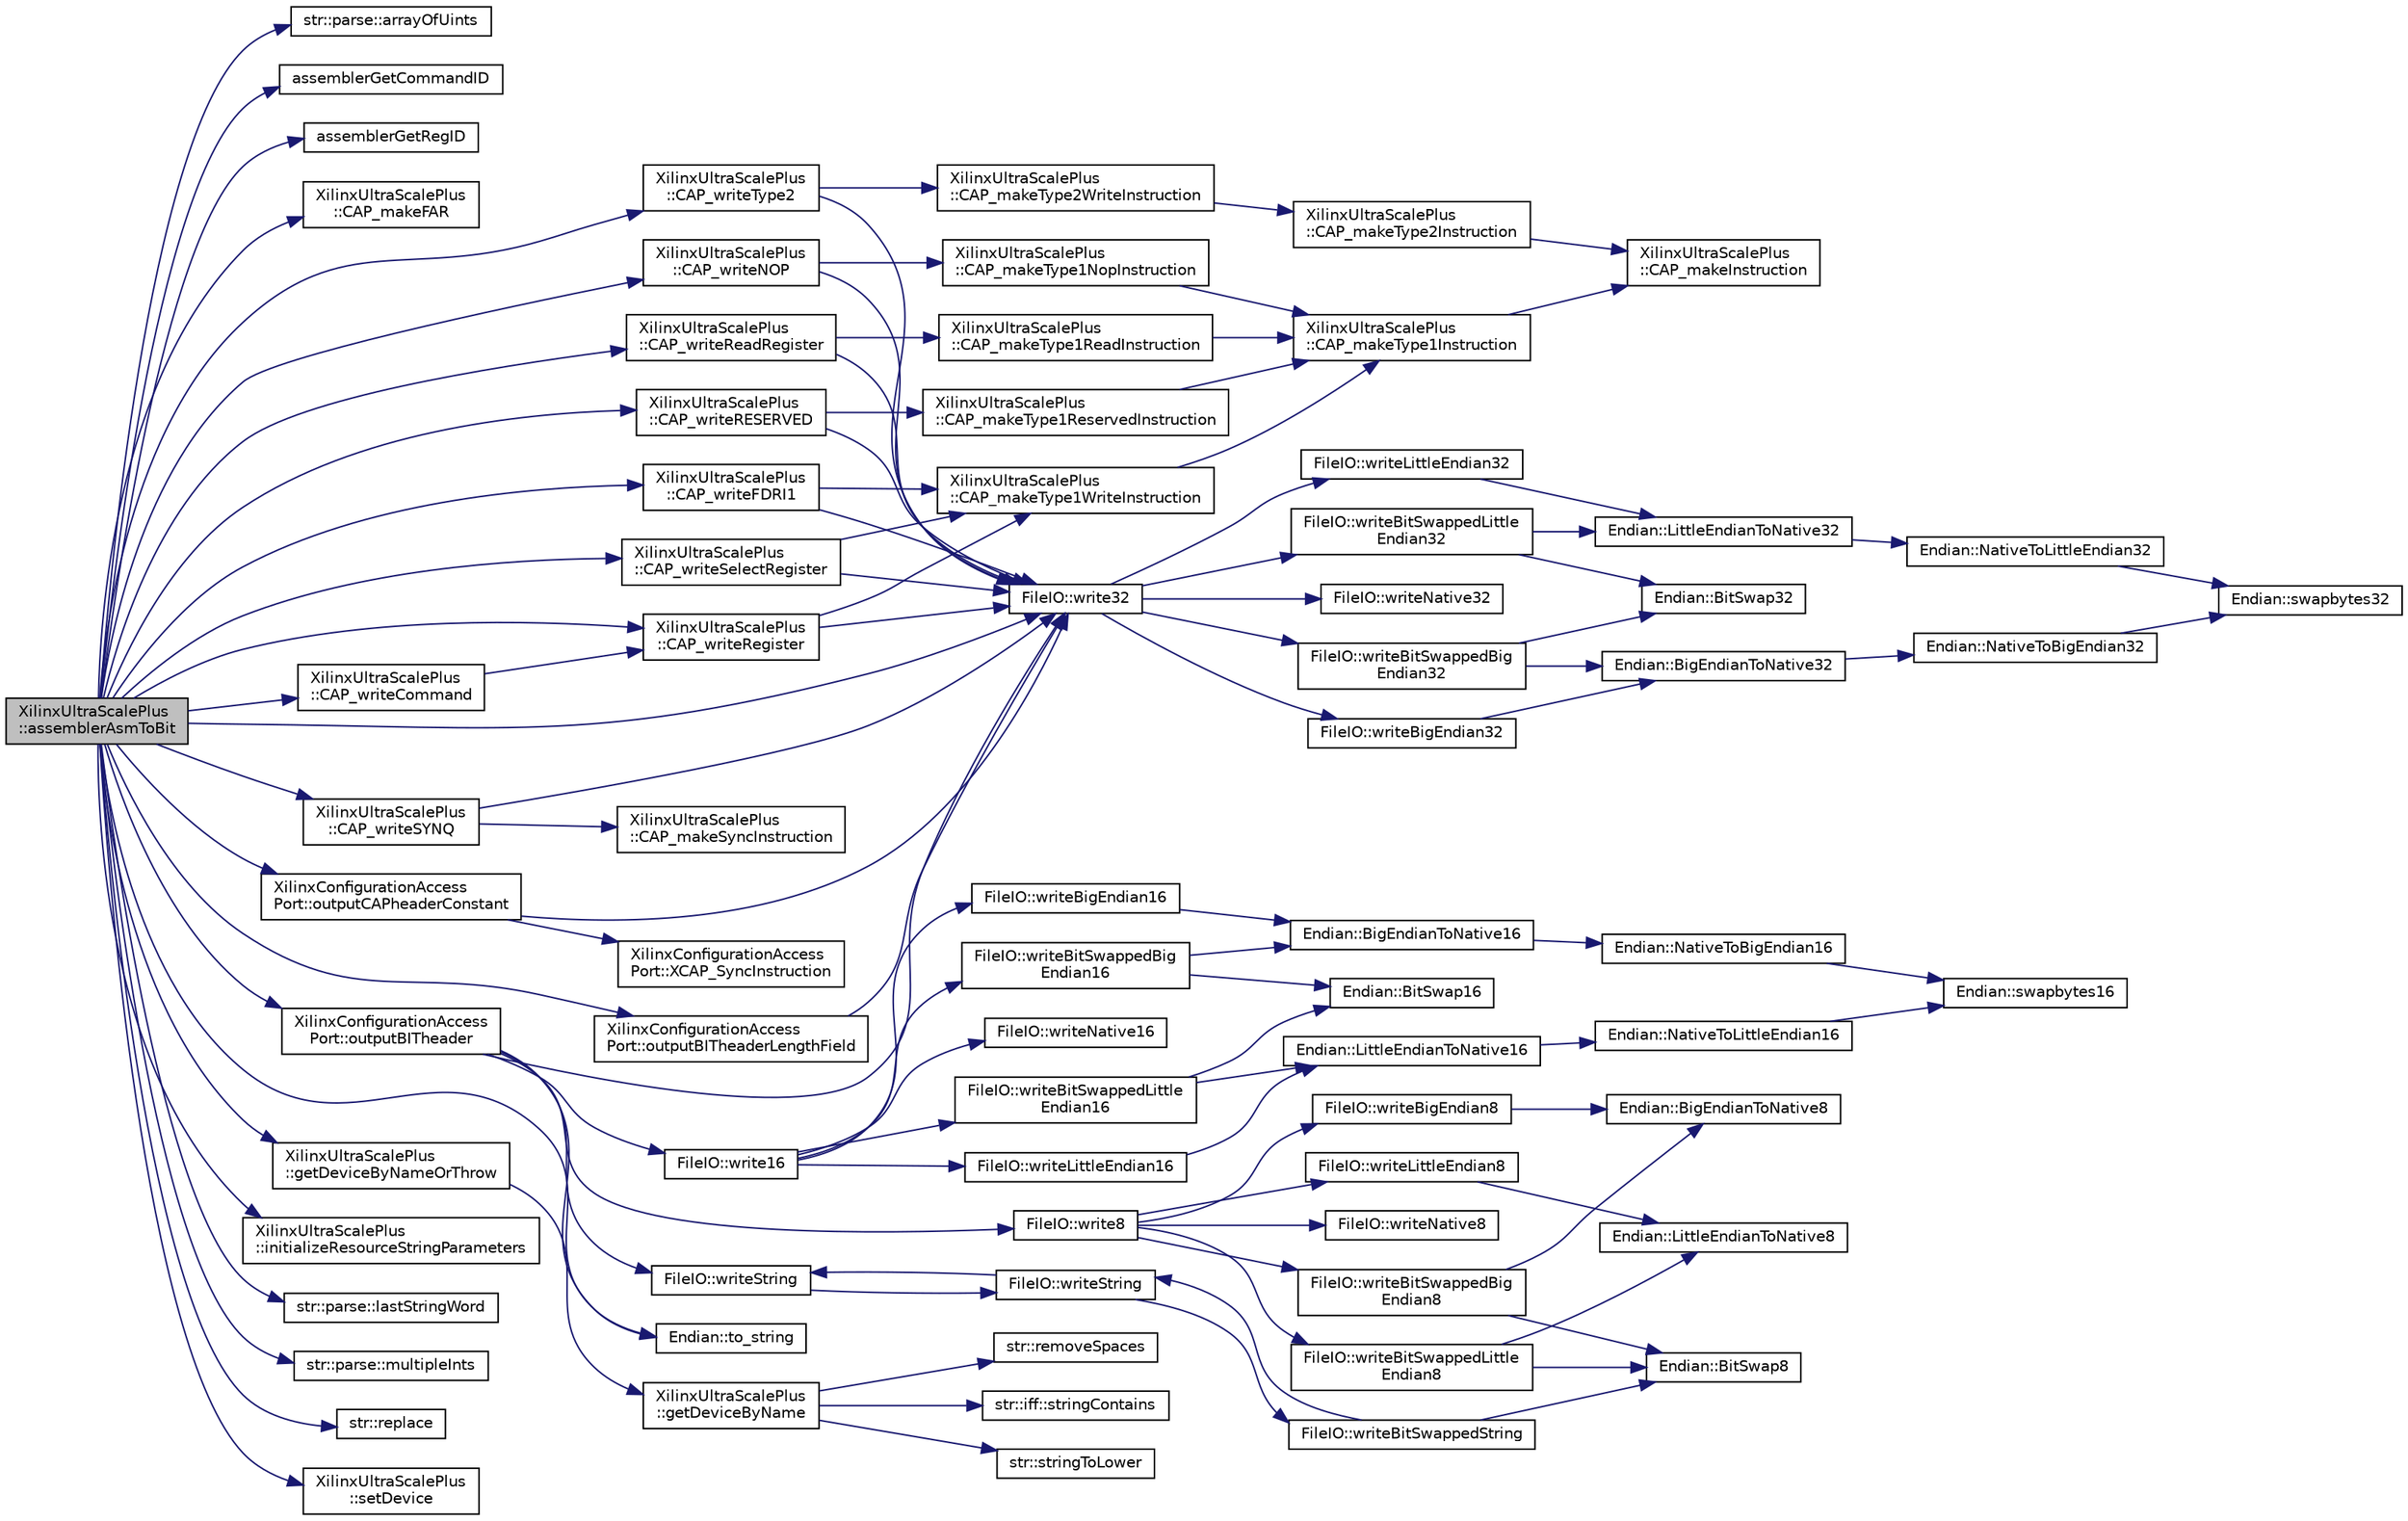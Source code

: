digraph "XilinxUltraScalePlus::assemblerAsmToBit"
{
 // INTERACTIVE_SVG=YES
 // LATEX_PDF_SIZE
  edge [fontname="Helvetica",fontsize="10",labelfontname="Helvetica",labelfontsize="10"];
  node [fontname="Helvetica",fontsize="10",shape=record];
  rankdir="LR";
  Node1 [label="XilinxUltraScalePlus\l::assemblerAsmToBit",height=0.2,width=0.4,color="black", fillcolor="grey75", style="filled", fontcolor="black",tooltip=" "];
  Node1 -> Node2 [color="midnightblue",fontsize="10",style="solid",fontname="Helvetica"];
  Node2 [label="str::parse::arrayOfUints",height=0.2,width=0.4,color="black", fillcolor="white", style="filled",URL="$namespacestr_1_1parse.html#a48c24485efe37008aa232b54b4f8a402",tooltip="Removes all string words from a given string s and returns the parsed arrsize number of integers into..."];
  Node1 -> Node3 [color="midnightblue",fontsize="10",style="solid",fontname="Helvetica"];
  Node3 [label="assemblerGetCommandID",height=0.2,width=0.4,color="black", fillcolor="white", style="filled",URL="$XilinxUltraScalePlusAssembler_8cpp.html#ae8cc199e036d96825538352edaa749b4",tooltip=" "];
  Node1 -> Node4 [color="midnightblue",fontsize="10",style="solid",fontname="Helvetica"];
  Node4 [label="assemblerGetRegID",height=0.2,width=0.4,color="black", fillcolor="white", style="filled",URL="$XilinxUltraScalePlusAssembler_8cpp.html#aaabf03c45cd301e3ef34ca6f613801da",tooltip=" "];
  Node1 -> Node5 [color="midnightblue",fontsize="10",style="solid",fontname="Helvetica"];
  Node5 [label="XilinxUltraScalePlus\l::CAP_makeFAR",height=0.2,width=0.4,color="black", fillcolor="white", style="filled",URL="$classXilinxUltraScalePlus.html#a6b586b32bc3cf8db3f2e045e43616031",tooltip="Parse blockType, rowAddress, columnAddress, and minorAddress. Generate and return Frame Address Regis..."];
  Node1 -> Node6 [color="midnightblue",fontsize="10",style="solid",fontname="Helvetica"];
  Node6 [label="XilinxUltraScalePlus\l::CAP_writeCommand",height=0.2,width=0.4,color="black", fillcolor="white", style="filled",URL="$classXilinxUltraScalePlus.html#aea40ae16e356d3c14e6288d4c8eb105c",tooltip="Generate the encoding for writing a CAP command and write it to file ofstream."];
  Node6 -> Node7 [color="midnightblue",fontsize="10",style="solid",fontname="Helvetica"];
  Node7 [label="XilinxUltraScalePlus\l::CAP_writeRegister",height=0.2,width=0.4,color="black", fillcolor="white", style="filled",URL="$classXilinxUltraScalePlus.html#a24ae5ad716caec7390276bb39449658e",tooltip="Generate the encoding for writing a CAP register and write it to file ofstream."];
  Node7 -> Node8 [color="midnightblue",fontsize="10",style="solid",fontname="Helvetica"];
  Node8 [label="XilinxUltraScalePlus\l::CAP_makeType1WriteInstruction",height=0.2,width=0.4,color="black", fillcolor="white", style="filled",URL="$classXilinxUltraScalePlus.html#ab35a91fcdb182224b63bdffd57c3cc48",tooltip="Generate and return the encoding for a type 1 Write instruction."];
  Node8 -> Node9 [color="midnightblue",fontsize="10",style="solid",fontname="Helvetica"];
  Node9 [label="XilinxUltraScalePlus\l::CAP_makeType1Instruction",height=0.2,width=0.4,color="black", fillcolor="white", style="filled",URL="$classXilinxUltraScalePlus.html#a1d778781731c87486eebba98b97ef77b",tooltip="Generate and return the encoding for a type 1 instruction."];
  Node9 -> Node10 [color="midnightblue",fontsize="10",style="solid",fontname="Helvetica"];
  Node10 [label="XilinxUltraScalePlus\l::CAP_makeInstruction",height=0.2,width=0.4,color="black", fillcolor="white", style="filled",URL="$classXilinxUltraScalePlus.html#aa261ea6bf2b474d7aee3ab061853cd7e",tooltip="Generate and return the encoding for an instruction."];
  Node7 -> Node11 [color="midnightblue",fontsize="10",style="solid",fontname="Helvetica"];
  Node11 [label="FileIO::write32",height=0.2,width=0.4,color="black", fillcolor="white", style="filled",URL="$namespaceFileIO.html#a016934d3d8c167e7784f826b987cda3f",tooltip=" "];
  Node11 -> Node12 [color="midnightblue",fontsize="10",style="solid",fontname="Helvetica"];
  Node12 [label="FileIO::writeBigEndian32",height=0.2,width=0.4,color="black", fillcolor="white", style="filled",URL="$namespaceFileIO.html#a0b69d50fa3cb892a02baca2296f1c54d",tooltip=" "];
  Node12 -> Node13 [color="midnightblue",fontsize="10",style="solid",fontname="Helvetica"];
  Node13 [label="Endian::BigEndianToNative32",height=0.2,width=0.4,color="black", fillcolor="white", style="filled",URL="$namespaceEndian.html#a6a54530860ad8ec19facaaa26ae9a6ae",tooltip=" "];
  Node13 -> Node14 [color="midnightblue",fontsize="10",style="solid",fontname="Helvetica"];
  Node14 [label="Endian::NativeToBigEndian32",height=0.2,width=0.4,color="black", fillcolor="white", style="filled",URL="$namespaceEndian.html#a7cd80b2cb2ed674196a68549c8489f88",tooltip=" "];
  Node14 -> Node15 [color="midnightblue",fontsize="10",style="solid",fontname="Helvetica"];
  Node15 [label="Endian::swapbytes32",height=0.2,width=0.4,color="black", fillcolor="white", style="filled",URL="$namespaceEndian.html#a7c0178c39449483c29a1a305d0a73606",tooltip=" "];
  Node11 -> Node16 [color="midnightblue",fontsize="10",style="solid",fontname="Helvetica"];
  Node16 [label="FileIO::writeBitSwappedBig\lEndian32",height=0.2,width=0.4,color="black", fillcolor="white", style="filled",URL="$namespaceFileIO.html#af08039fd5e011e286b216b67140959ea",tooltip=" "];
  Node16 -> Node13 [color="midnightblue",fontsize="10",style="solid",fontname="Helvetica"];
  Node16 -> Node17 [color="midnightblue",fontsize="10",style="solid",fontname="Helvetica"];
  Node17 [label="Endian::BitSwap32",height=0.2,width=0.4,color="black", fillcolor="white", style="filled",URL="$namespaceEndian.html#abaf85e5d8d9641e35ffb4a5bcfc37f84",tooltip=" "];
  Node11 -> Node18 [color="midnightblue",fontsize="10",style="solid",fontname="Helvetica"];
  Node18 [label="FileIO::writeBitSwappedLittle\lEndian32",height=0.2,width=0.4,color="black", fillcolor="white", style="filled",URL="$namespaceFileIO.html#a60d14999a525e60b548765722c0cc49a",tooltip=" "];
  Node18 -> Node17 [color="midnightblue",fontsize="10",style="solid",fontname="Helvetica"];
  Node18 -> Node19 [color="midnightblue",fontsize="10",style="solid",fontname="Helvetica"];
  Node19 [label="Endian::LittleEndianToNative32",height=0.2,width=0.4,color="black", fillcolor="white", style="filled",URL="$namespaceEndian.html#aabd838029ed523d5280997f4ca10f859",tooltip=" "];
  Node19 -> Node20 [color="midnightblue",fontsize="10",style="solid",fontname="Helvetica"];
  Node20 [label="Endian::NativeToLittleEndian32",height=0.2,width=0.4,color="black", fillcolor="white", style="filled",URL="$namespaceEndian.html#a4ef36a4fee2f667cf8ac3f67017716bb",tooltip=" "];
  Node20 -> Node15 [color="midnightblue",fontsize="10",style="solid",fontname="Helvetica"];
  Node11 -> Node21 [color="midnightblue",fontsize="10",style="solid",fontname="Helvetica"];
  Node21 [label="FileIO::writeLittleEndian32",height=0.2,width=0.4,color="black", fillcolor="white", style="filled",URL="$namespaceFileIO.html#aaf3a57cefdd3a674741d9447c5fcf2a2",tooltip=" "];
  Node21 -> Node19 [color="midnightblue",fontsize="10",style="solid",fontname="Helvetica"];
  Node11 -> Node22 [color="midnightblue",fontsize="10",style="solid",fontname="Helvetica"];
  Node22 [label="FileIO::writeNative32",height=0.2,width=0.4,color="black", fillcolor="white", style="filled",URL="$namespaceFileIO.html#a8c0dbfd2ab8a248ca642203dc84bd2a4",tooltip=" "];
  Node1 -> Node23 [color="midnightblue",fontsize="10",style="solid",fontname="Helvetica"];
  Node23 [label="XilinxUltraScalePlus\l::CAP_writeFDRI1",height=0.2,width=0.4,color="black", fillcolor="white", style="filled",URL="$classXilinxUltraScalePlus.html#aede65ef4cccf0d77f0a9168382e73e29",tooltip="Generate and write only a type 1 FDRI command."];
  Node23 -> Node8 [color="midnightblue",fontsize="10",style="solid",fontname="Helvetica"];
  Node23 -> Node11 [color="midnightblue",fontsize="10",style="solid",fontname="Helvetica"];
  Node1 -> Node24 [color="midnightblue",fontsize="10",style="solid",fontname="Helvetica"];
  Node24 [label="XilinxUltraScalePlus\l::CAP_writeNOP",height=0.2,width=0.4,color="black", fillcolor="white", style="filled",URL="$classXilinxUltraScalePlus.html#afec424bf1fbe86abbc7a79d1bf14ac02",tooltip="Generate the encoding for NOP instructions and write them to file ofstream."];
  Node24 -> Node25 [color="midnightblue",fontsize="10",style="solid",fontname="Helvetica"];
  Node25 [label="XilinxUltraScalePlus\l::CAP_makeType1NopInstruction",height=0.2,width=0.4,color="black", fillcolor="white", style="filled",URL="$classXilinxUltraScalePlus.html#ac869f82966f5ba89cf943fc6b60b5271",tooltip="Generate and return the encoding for a type 1 NOP instruction."];
  Node25 -> Node9 [color="midnightblue",fontsize="10",style="solid",fontname="Helvetica"];
  Node24 -> Node11 [color="midnightblue",fontsize="10",style="solid",fontname="Helvetica"];
  Node1 -> Node26 [color="midnightblue",fontsize="10",style="solid",fontname="Helvetica"];
  Node26 [label="XilinxUltraScalePlus\l::CAP_writeReadRegister",height=0.2,width=0.4,color="black", fillcolor="white", style="filled",URL="$classXilinxUltraScalePlus.html#a7fa0aac97196eb1e909554ebc003a6ac",tooltip="Generate the encoding for reading a CAP register and write it to file ofstream."];
  Node26 -> Node27 [color="midnightblue",fontsize="10",style="solid",fontname="Helvetica"];
  Node27 [label="XilinxUltraScalePlus\l::CAP_makeType1ReadInstruction",height=0.2,width=0.4,color="black", fillcolor="white", style="filled",URL="$classXilinxUltraScalePlus.html#a5358b43a525ee01fde5a965f9e5b477e",tooltip="Generate and return the encoding for a type 1 Read instruction."];
  Node27 -> Node9 [color="midnightblue",fontsize="10",style="solid",fontname="Helvetica"];
  Node26 -> Node11 [color="midnightblue",fontsize="10",style="solid",fontname="Helvetica"];
  Node1 -> Node7 [color="midnightblue",fontsize="10",style="solid",fontname="Helvetica"];
  Node1 -> Node28 [color="midnightblue",fontsize="10",style="solid",fontname="Helvetica"];
  Node28 [label="XilinxUltraScalePlus\l::CAP_writeRESERVED",height=0.2,width=0.4,color="black", fillcolor="white", style="filled",URL="$classXilinxUltraScalePlus.html#a78c72b637aa224dd978c8d5f239595e5",tooltip="Generate the encoding for Reserved instructions and write them to file ofstream."];
  Node28 -> Node29 [color="midnightblue",fontsize="10",style="solid",fontname="Helvetica"];
  Node29 [label="XilinxUltraScalePlus\l::CAP_makeType1ReservedInstruction",height=0.2,width=0.4,color="black", fillcolor="white", style="filled",URL="$classXilinxUltraScalePlus.html#ac3f66ef125aacb8e1bd82a7e3254a61a",tooltip="Generate and return the encoding for a type 1 Reserved instruction."];
  Node29 -> Node9 [color="midnightblue",fontsize="10",style="solid",fontname="Helvetica"];
  Node28 -> Node11 [color="midnightblue",fontsize="10",style="solid",fontname="Helvetica"];
  Node1 -> Node30 [color="midnightblue",fontsize="10",style="solid",fontname="Helvetica"];
  Node30 [label="XilinxUltraScalePlus\l::CAP_writeSelectRegister",height=0.2,width=0.4,color="black", fillcolor="white", style="filled",URL="$classXilinxUltraScalePlus.html#abab7151e71f6b02cc8503afd0b782c7f",tooltip="Generate the encoding for \"selecting\" a CAP register and write it to file ofstream."];
  Node30 -> Node8 [color="midnightblue",fontsize="10",style="solid",fontname="Helvetica"];
  Node30 -> Node11 [color="midnightblue",fontsize="10",style="solid",fontname="Helvetica"];
  Node1 -> Node31 [color="midnightblue",fontsize="10",style="solid",fontname="Helvetica"];
  Node31 [label="XilinxUltraScalePlus\l::CAP_writeSYNQ",height=0.2,width=0.4,color="black", fillcolor="white", style="filled",URL="$classXilinxUltraScalePlus.html#a9e754688dc5cdd057f6ee9f7dc4af686",tooltip="Generate and write an SYNQ command."];
  Node31 -> Node32 [color="midnightblue",fontsize="10",style="solid",fontname="Helvetica"];
  Node32 [label="XilinxUltraScalePlus\l::CAP_makeSyncInstruction",height=0.2,width=0.4,color="black", fillcolor="white", style="filled",URL="$classXilinxUltraScalePlus.html#a2dfd745d78c94ac09b5f9a0c71aec113",tooltip="Generate and return the encoding for a SYNC instruction."];
  Node31 -> Node11 [color="midnightblue",fontsize="10",style="solid",fontname="Helvetica"];
  Node1 -> Node33 [color="midnightblue",fontsize="10",style="solid",fontname="Helvetica"];
  Node33 [label="XilinxUltraScalePlus\l::CAP_writeType2",height=0.2,width=0.4,color="black", fillcolor="white", style="filled",URL="$classXilinxUltraScalePlus.html#a8bd7c590797b1437a2b64ed84a13c966",tooltip="Generate and write only a type 2 FDRI command."];
  Node33 -> Node34 [color="midnightblue",fontsize="10",style="solid",fontname="Helvetica"];
  Node34 [label="XilinxUltraScalePlus\l::CAP_makeType2WriteInstruction",height=0.2,width=0.4,color="black", fillcolor="white", style="filled",URL="$classXilinxUltraScalePlus.html#a578b4cc28609c881a39fa2776985747a",tooltip="Generate and return the encoding for a type 2 Write instruction."];
  Node34 -> Node35 [color="midnightblue",fontsize="10",style="solid",fontname="Helvetica"];
  Node35 [label="XilinxUltraScalePlus\l::CAP_makeType2Instruction",height=0.2,width=0.4,color="black", fillcolor="white", style="filled",URL="$classXilinxUltraScalePlus.html#a133eb8583c8cd45a9210ab9b61362623",tooltip="Generate and return the encoding for a type 2 instruction."];
  Node35 -> Node10 [color="midnightblue",fontsize="10",style="solid",fontname="Helvetica"];
  Node33 -> Node11 [color="midnightblue",fontsize="10",style="solid",fontname="Helvetica"];
  Node1 -> Node36 [color="midnightblue",fontsize="10",style="solid",fontname="Helvetica"];
  Node36 [label="XilinxUltraScalePlus\l::getDeviceByNameOrThrow",height=0.2,width=0.4,color="black", fillcolor="white", style="filled",URL="$classXilinxUltraScalePlus.html#aa7161a5191cf43caf46263dbc82a45ef",tooltip=" "];
  Node36 -> Node37 [color="midnightblue",fontsize="10",style="solid",fontname="Helvetica"];
  Node37 [label="XilinxUltraScalePlus\l::getDeviceByName",height=0.2,width=0.4,color="black", fillcolor="white", style="filled",URL="$classXilinxUltraScalePlus.html#aff5435669bcff7d1a37611e13d32a3f4",tooltip=" "];
  Node37 -> Node38 [color="midnightblue",fontsize="10",style="solid",fontname="Helvetica"];
  Node38 [label="str::removeSpaces",height=0.2,width=0.4,color="black", fillcolor="white", style="filled",URL="$namespacestr.html#ac4f5b41b8703cf37f9eb80813b0d01cc",tooltip="Removes all space chars of str returns the resulting string."];
  Node37 -> Node39 [color="midnightblue",fontsize="10",style="solid",fontname="Helvetica"];
  Node39 [label="str::iff::stringContains",height=0.2,width=0.4,color="black", fillcolor="white", style="filled",URL="$namespacestr_1_1iff.html#a1f19550a10f93dcfadd366fedf6bec90",tooltip="Returns false. End of recursion for template."];
  Node37 -> Node40 [color="midnightblue",fontsize="10",style="solid",fontname="Helvetica"];
  Node40 [label="str::stringToLower",height=0.2,width=0.4,color="black", fillcolor="white", style="filled",URL="$namespacestr.html#a105c2a28a97e18e146cd18c000d2ecf5",tooltip="Replaces all uppercase characters in str with lowercase and returns the resulting string."];
  Node1 -> Node41 [color="midnightblue",fontsize="10",style="solid",fontname="Helvetica"];
  Node41 [label="XilinxUltraScalePlus\l::initializeResourceStringParameters",height=0.2,width=0.4,color="black", fillcolor="white", style="filled",URL="$classXilinxUltraScalePlus.html#ac32e568fe37e12bfc1509b4d690528b6",tooltip=" "];
  Node1 -> Node42 [color="midnightblue",fontsize="10",style="solid",fontname="Helvetica"];
  Node42 [label="str::parse::lastStringWord",height=0.2,width=0.4,color="black", fillcolor="white", style="filled",URL="$namespacestr_1_1parse.html#a518e4e06532584a6856409eaf9872922",tooltip="Parses a string s, removes all integers and returns the last of all string words."];
  Node1 -> Node43 [color="midnightblue",fontsize="10",style="solid",fontname="Helvetica"];
  Node43 [label="str::parse::multipleInts",height=0.2,width=0.4,color="black", fillcolor="white", style="filled",URL="$namespacestr_1_1parse.html#a9f14cc7345a3fc0591a6afaf8033e6d1",tooltip=" "];
  Node1 -> Node44 [color="midnightblue",fontsize="10",style="solid",fontname="Helvetica"];
  Node44 [label="XilinxConfigurationAccess\lPort::outputBITheader",height=0.2,width=0.4,color="black", fillcolor="white", style="filled",URL="$classXilinxConfigurationAccessPort.html#a80c8f1b9404adad15c0eb26612e0f028",tooltip=" "];
  Node44 -> Node45 [color="midnightblue",fontsize="10",style="solid",fontname="Helvetica"];
  Node45 [label="Endian::to_string",height=0.2,width=0.4,color="black", fillcolor="white", style="filled",URL="$namespaceEndian.html#a8ec188b346b1ec0ff9004c53dab82053",tooltip=" "];
  Node44 -> Node46 [color="midnightblue",fontsize="10",style="solid",fontname="Helvetica"];
  Node46 [label="FileIO::write16",height=0.2,width=0.4,color="black", fillcolor="white", style="filled",URL="$namespaceFileIO.html#af1f2fd16a042a61fb659f8b4ffa33055",tooltip=" "];
  Node46 -> Node47 [color="midnightblue",fontsize="10",style="solid",fontname="Helvetica"];
  Node47 [label="FileIO::writeBigEndian16",height=0.2,width=0.4,color="black", fillcolor="white", style="filled",URL="$namespaceFileIO.html#aebd151d7c49816539cdf5bc4810e16eb",tooltip=" "];
  Node47 -> Node48 [color="midnightblue",fontsize="10",style="solid",fontname="Helvetica"];
  Node48 [label="Endian::BigEndianToNative16",height=0.2,width=0.4,color="black", fillcolor="white", style="filled",URL="$namespaceEndian.html#afb674eed3d17c61f0d99ecb1b2737ad5",tooltip=" "];
  Node48 -> Node49 [color="midnightblue",fontsize="10",style="solid",fontname="Helvetica"];
  Node49 [label="Endian::NativeToBigEndian16",height=0.2,width=0.4,color="black", fillcolor="white", style="filled",URL="$namespaceEndian.html#a93717d389cf7fd2e4c837599124ac67d",tooltip=" "];
  Node49 -> Node50 [color="midnightblue",fontsize="10",style="solid",fontname="Helvetica"];
  Node50 [label="Endian::swapbytes16",height=0.2,width=0.4,color="black", fillcolor="white", style="filled",URL="$namespaceEndian.html#a374ca218715c0e791eb073a14a66647f",tooltip=" "];
  Node46 -> Node51 [color="midnightblue",fontsize="10",style="solid",fontname="Helvetica"];
  Node51 [label="FileIO::writeBitSwappedBig\lEndian16",height=0.2,width=0.4,color="black", fillcolor="white", style="filled",URL="$namespaceFileIO.html#ab9ba90afc8f12d350f74a0c8bdc6b579",tooltip=" "];
  Node51 -> Node48 [color="midnightblue",fontsize="10",style="solid",fontname="Helvetica"];
  Node51 -> Node52 [color="midnightblue",fontsize="10",style="solid",fontname="Helvetica"];
  Node52 [label="Endian::BitSwap16",height=0.2,width=0.4,color="black", fillcolor="white", style="filled",URL="$namespaceEndian.html#a299b13501873eba82fbb3df182a26414",tooltip=" "];
  Node46 -> Node53 [color="midnightblue",fontsize="10",style="solid",fontname="Helvetica"];
  Node53 [label="FileIO::writeBitSwappedLittle\lEndian16",height=0.2,width=0.4,color="black", fillcolor="white", style="filled",URL="$namespaceFileIO.html#ac8d0bf27e959dcb5ff6dc46f4a084f35",tooltip=" "];
  Node53 -> Node52 [color="midnightblue",fontsize="10",style="solid",fontname="Helvetica"];
  Node53 -> Node54 [color="midnightblue",fontsize="10",style="solid",fontname="Helvetica"];
  Node54 [label="Endian::LittleEndianToNative16",height=0.2,width=0.4,color="black", fillcolor="white", style="filled",URL="$namespaceEndian.html#ae5a1794961e4b010f98402e353502c23",tooltip=" "];
  Node54 -> Node55 [color="midnightblue",fontsize="10",style="solid",fontname="Helvetica"];
  Node55 [label="Endian::NativeToLittleEndian16",height=0.2,width=0.4,color="black", fillcolor="white", style="filled",URL="$namespaceEndian.html#a4a6b9949494c8d1e6bf260513542fc79",tooltip=" "];
  Node55 -> Node50 [color="midnightblue",fontsize="10",style="solid",fontname="Helvetica"];
  Node46 -> Node56 [color="midnightblue",fontsize="10",style="solid",fontname="Helvetica"];
  Node56 [label="FileIO::writeLittleEndian16",height=0.2,width=0.4,color="black", fillcolor="white", style="filled",URL="$namespaceFileIO.html#affd7f11b68ed7b5c0a65d5b1e5703492",tooltip=" "];
  Node56 -> Node54 [color="midnightblue",fontsize="10",style="solid",fontname="Helvetica"];
  Node46 -> Node57 [color="midnightblue",fontsize="10",style="solid",fontname="Helvetica"];
  Node57 [label="FileIO::writeNative16",height=0.2,width=0.4,color="black", fillcolor="white", style="filled",URL="$namespaceFileIO.html#ad8e75b6c4bdcf4df31b0bf5513f0a42b",tooltip=" "];
  Node44 -> Node11 [color="midnightblue",fontsize="10",style="solid",fontname="Helvetica"];
  Node44 -> Node58 [color="midnightblue",fontsize="10",style="solid",fontname="Helvetica"];
  Node58 [label="FileIO::write8",height=0.2,width=0.4,color="black", fillcolor="white", style="filled",URL="$namespaceFileIO.html#a20a00cf946aecd26e3a65b95ea0f7f60",tooltip=" "];
  Node58 -> Node59 [color="midnightblue",fontsize="10",style="solid",fontname="Helvetica"];
  Node59 [label="FileIO::writeBigEndian8",height=0.2,width=0.4,color="black", fillcolor="white", style="filled",URL="$namespaceFileIO.html#ace27e8bf091c04daa573cf803e609311",tooltip=" "];
  Node59 -> Node60 [color="midnightblue",fontsize="10",style="solid",fontname="Helvetica"];
  Node60 [label="Endian::BigEndianToNative8",height=0.2,width=0.4,color="black", fillcolor="white", style="filled",URL="$namespaceEndian.html#a1b015d819713390c25d87cc03f75be8f",tooltip=" "];
  Node58 -> Node61 [color="midnightblue",fontsize="10",style="solid",fontname="Helvetica"];
  Node61 [label="FileIO::writeBitSwappedBig\lEndian8",height=0.2,width=0.4,color="black", fillcolor="white", style="filled",URL="$namespaceFileIO.html#a197b48d6f4ff8c29bef92be77150612c",tooltip=" "];
  Node61 -> Node60 [color="midnightblue",fontsize="10",style="solid",fontname="Helvetica"];
  Node61 -> Node62 [color="midnightblue",fontsize="10",style="solid",fontname="Helvetica"];
  Node62 [label="Endian::BitSwap8",height=0.2,width=0.4,color="black", fillcolor="white", style="filled",URL="$namespaceEndian.html#a36a7e410427efdc262d2d4c93fb80561",tooltip=" "];
  Node58 -> Node63 [color="midnightblue",fontsize="10",style="solid",fontname="Helvetica"];
  Node63 [label="FileIO::writeBitSwappedLittle\lEndian8",height=0.2,width=0.4,color="black", fillcolor="white", style="filled",URL="$namespaceFileIO.html#ad920e62a7bbafa7d5ba065b5e1f0fab7",tooltip=" "];
  Node63 -> Node62 [color="midnightblue",fontsize="10",style="solid",fontname="Helvetica"];
  Node63 -> Node64 [color="midnightblue",fontsize="10",style="solid",fontname="Helvetica"];
  Node64 [label="Endian::LittleEndianToNative8",height=0.2,width=0.4,color="black", fillcolor="white", style="filled",URL="$namespaceEndian.html#a3e240c93c1ff33708295c8d92b0ebe92",tooltip=" "];
  Node58 -> Node65 [color="midnightblue",fontsize="10",style="solid",fontname="Helvetica"];
  Node65 [label="FileIO::writeLittleEndian8",height=0.2,width=0.4,color="black", fillcolor="white", style="filled",URL="$namespaceFileIO.html#a9e2948acf480edba90b44e53ab9b3bdf",tooltip=" "];
  Node65 -> Node64 [color="midnightblue",fontsize="10",style="solid",fontname="Helvetica"];
  Node58 -> Node66 [color="midnightblue",fontsize="10",style="solid",fontname="Helvetica"];
  Node66 [label="FileIO::writeNative8",height=0.2,width=0.4,color="black", fillcolor="white", style="filled",URL="$namespaceFileIO.html#aa760d33a91428f38b62a647ed615160e",tooltip=" "];
  Node44 -> Node67 [color="midnightblue",fontsize="10",style="solid",fontname="Helvetica"];
  Node67 [label="FileIO::writeString",height=0.2,width=0.4,color="black", fillcolor="white", style="filled",URL="$namespaceFileIO.html#af3354ec506fedaa1272ca02c6da08cd0",tooltip=" "];
  Node67 -> Node68 [color="midnightblue",fontsize="10",style="solid",fontname="Helvetica"];
  Node68 [label="FileIO::writeString",height=0.2,width=0.4,color="black", fillcolor="white", style="filled",URL="$namespaceFileIO.html#a32ca63187b58b8cc78338fa631d50778",tooltip=" "];
  Node68 -> Node69 [color="midnightblue",fontsize="10",style="solid",fontname="Helvetica"];
  Node69 [label="FileIO::writeBitSwappedString",height=0.2,width=0.4,color="black", fillcolor="white", style="filled",URL="$namespaceFileIO.html#aaf4f6a73076432b1faddd4d63f0b0c86",tooltip=" "];
  Node69 -> Node62 [color="midnightblue",fontsize="10",style="solid",fontname="Helvetica"];
  Node69 -> Node68 [color="midnightblue",fontsize="10",style="solid",fontname="Helvetica"];
  Node68 -> Node67 [color="midnightblue",fontsize="10",style="solid",fontname="Helvetica"];
  Node1 -> Node70 [color="midnightblue",fontsize="10",style="solid",fontname="Helvetica"];
  Node70 [label="XilinxConfigurationAccess\lPort::outputBITheaderLengthField",height=0.2,width=0.4,color="black", fillcolor="white", style="filled",URL="$classXilinxConfigurationAccessPort.html#ad3da926b34bed81d4a0813743f11c3f6",tooltip=" "];
  Node70 -> Node11 [color="midnightblue",fontsize="10",style="solid",fontname="Helvetica"];
  Node1 -> Node71 [color="midnightblue",fontsize="10",style="solid",fontname="Helvetica"];
  Node71 [label="XilinxConfigurationAccess\lPort::outputCAPheaderConstant",height=0.2,width=0.4,color="black", fillcolor="white", style="filled",URL="$classXilinxConfigurationAccessPort.html#a64029ac1ea70312a6a2deee735fe4018",tooltip=" "];
  Node71 -> Node11 [color="midnightblue",fontsize="10",style="solid",fontname="Helvetica"];
  Node71 -> Node72 [color="midnightblue",fontsize="10",style="solid",fontname="Helvetica"];
  Node72 [label="XilinxConfigurationAccess\lPort::XCAP_SyncInstruction",height=0.2,width=0.4,color="black", fillcolor="white", style="filled",URL="$classXilinxConfigurationAccessPort.html#a9ae26bf52a66b293798e560febf9db77",tooltip=" "];
  Node1 -> Node73 [color="midnightblue",fontsize="10",style="solid",fontname="Helvetica"];
  Node73 [label="str::replace",height=0.2,width=0.4,color="black", fillcolor="white", style="filled",URL="$namespacestr.html#ac23568893d7dd0123ecfc9105c9f3a69",tooltip="Replaces all instances of oldChar in string str with newChar and returns the resulting string."];
  Node1 -> Node74 [color="midnightblue",fontsize="10",style="solid",fontname="Helvetica"];
  Node74 [label="XilinxUltraScalePlus\l::setDevice",height=0.2,width=0.4,color="black", fillcolor="white", style="filled",URL="$classXilinxUltraScalePlus.html#a762297dd90b02efcbb4a4aa0274dd34b",tooltip=" "];
  Node1 -> Node45 [color="midnightblue",fontsize="10",style="solid",fontname="Helvetica"];
  Node1 -> Node11 [color="midnightblue",fontsize="10",style="solid",fontname="Helvetica"];
}
